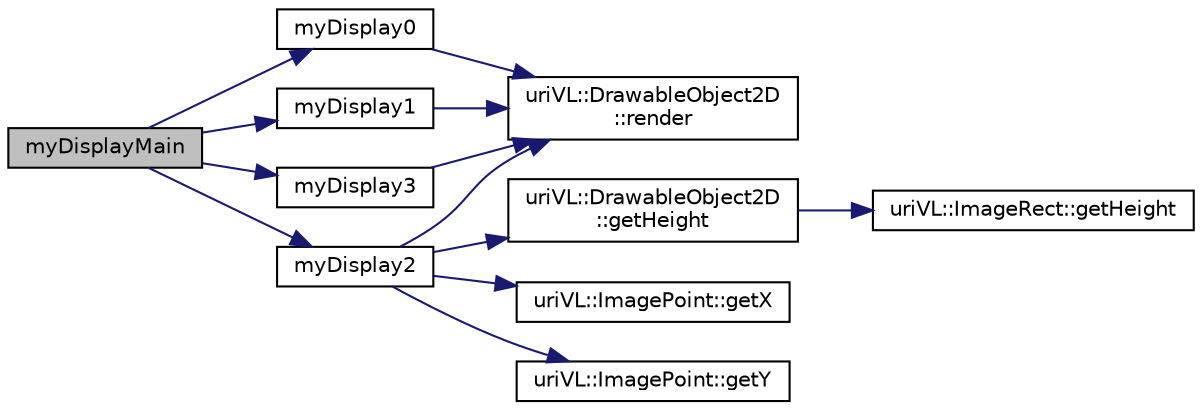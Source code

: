 digraph "myDisplayMain"
{
  edge [fontname="Helvetica",fontsize="10",labelfontname="Helvetica",labelfontsize="10"];
  node [fontname="Helvetica",fontsize="10",shape=record];
  rankdir="LR";
  Node1 [label="myDisplayMain",height=0.2,width=0.4,color="black", fillcolor="grey75", style="filled", fontcolor="black"];
  Node1 -> Node2 [color="midnightblue",fontsize="10",style="solid",fontname="Helvetica"];
  Node2 [label="myDisplay0",height=0.2,width=0.4,color="black", fillcolor="white", style="filled",URL="$Tracking2D__main_8cpp.html#a203e370232115e0fd93fae4a255d9d7d"];
  Node2 -> Node3 [color="midnightblue",fontsize="10",style="solid",fontname="Helvetica"];
  Node3 [label="uriVL::DrawableObject2D\l::render",height=0.2,width=0.4,color="black", fillcolor="white", style="filled",URL="$classuriVL_1_1DrawableObject2D.html#ac8e503cfade891e7ac2a25467cb7d24a",tooltip="Renders the object at the default depth and (0, 0) location. "];
  Node1 -> Node4 [color="midnightblue",fontsize="10",style="solid",fontname="Helvetica"];
  Node4 [label="myDisplay1",height=0.2,width=0.4,color="black", fillcolor="white", style="filled",URL="$Tracking2D__main_8cpp.html#a7af0867a250b60f1375c843341bc40b6"];
  Node4 -> Node3 [color="midnightblue",fontsize="10",style="solid",fontname="Helvetica"];
  Node1 -> Node5 [color="midnightblue",fontsize="10",style="solid",fontname="Helvetica"];
  Node5 [label="myDisplay2",height=0.2,width=0.4,color="black", fillcolor="white", style="filled",URL="$Tracking2D__main_8cpp.html#a77634c375a18c94063bc5f225fdd2c6b"];
  Node5 -> Node6 [color="midnightblue",fontsize="10",style="solid",fontname="Helvetica"];
  Node6 [label="uriVL::DrawableObject2D\l::getHeight",height=0.2,width=0.4,color="black", fillcolor="white", style="filled",URL="$classuriVL_1_1DrawableObject2D.html#a0fa48af9667c5a4b53bd2a9bf0eea240",tooltip="Returns the number of rows for the image. "];
  Node6 -> Node7 [color="midnightblue",fontsize="10",style="solid",fontname="Helvetica"];
  Node7 [label="uriVL::ImageRect::getHeight",height=0.2,width=0.4,color="black", fillcolor="white", style="filled",URL="$classuriVL_1_1ImageRect.html#aa757d85ab5d5230bc0ca53f5960e14f3",tooltip="Returns the height of the rectangle. "];
  Node5 -> Node8 [color="midnightblue",fontsize="10",style="solid",fontname="Helvetica"];
  Node8 [label="uriVL::ImagePoint::getX",height=0.2,width=0.4,color="black", fillcolor="white", style="filled",URL="$classuriVL_1_1ImagePoint.html#a4845eb34e164c8dffd9b366cf61f3f5b",tooltip="Returns the point&#39;s x coordinate. "];
  Node5 -> Node9 [color="midnightblue",fontsize="10",style="solid",fontname="Helvetica"];
  Node9 [label="uriVL::ImagePoint::getY",height=0.2,width=0.4,color="black", fillcolor="white", style="filled",URL="$classuriVL_1_1ImagePoint.html#a4edda1ad5b1f3b39db3ac200dfddf016",tooltip="Returns the point&#39;s y coordinate. "];
  Node5 -> Node3 [color="midnightblue",fontsize="10",style="solid",fontname="Helvetica"];
  Node1 -> Node10 [color="midnightblue",fontsize="10",style="solid",fontname="Helvetica"];
  Node10 [label="myDisplay3",height=0.2,width=0.4,color="black", fillcolor="white", style="filled",URL="$Tracking2D__main_8cpp.html#aefcbd7b72ee22e422927277f895f0d06"];
  Node10 -> Node3 [color="midnightblue",fontsize="10",style="solid",fontname="Helvetica"];
}
